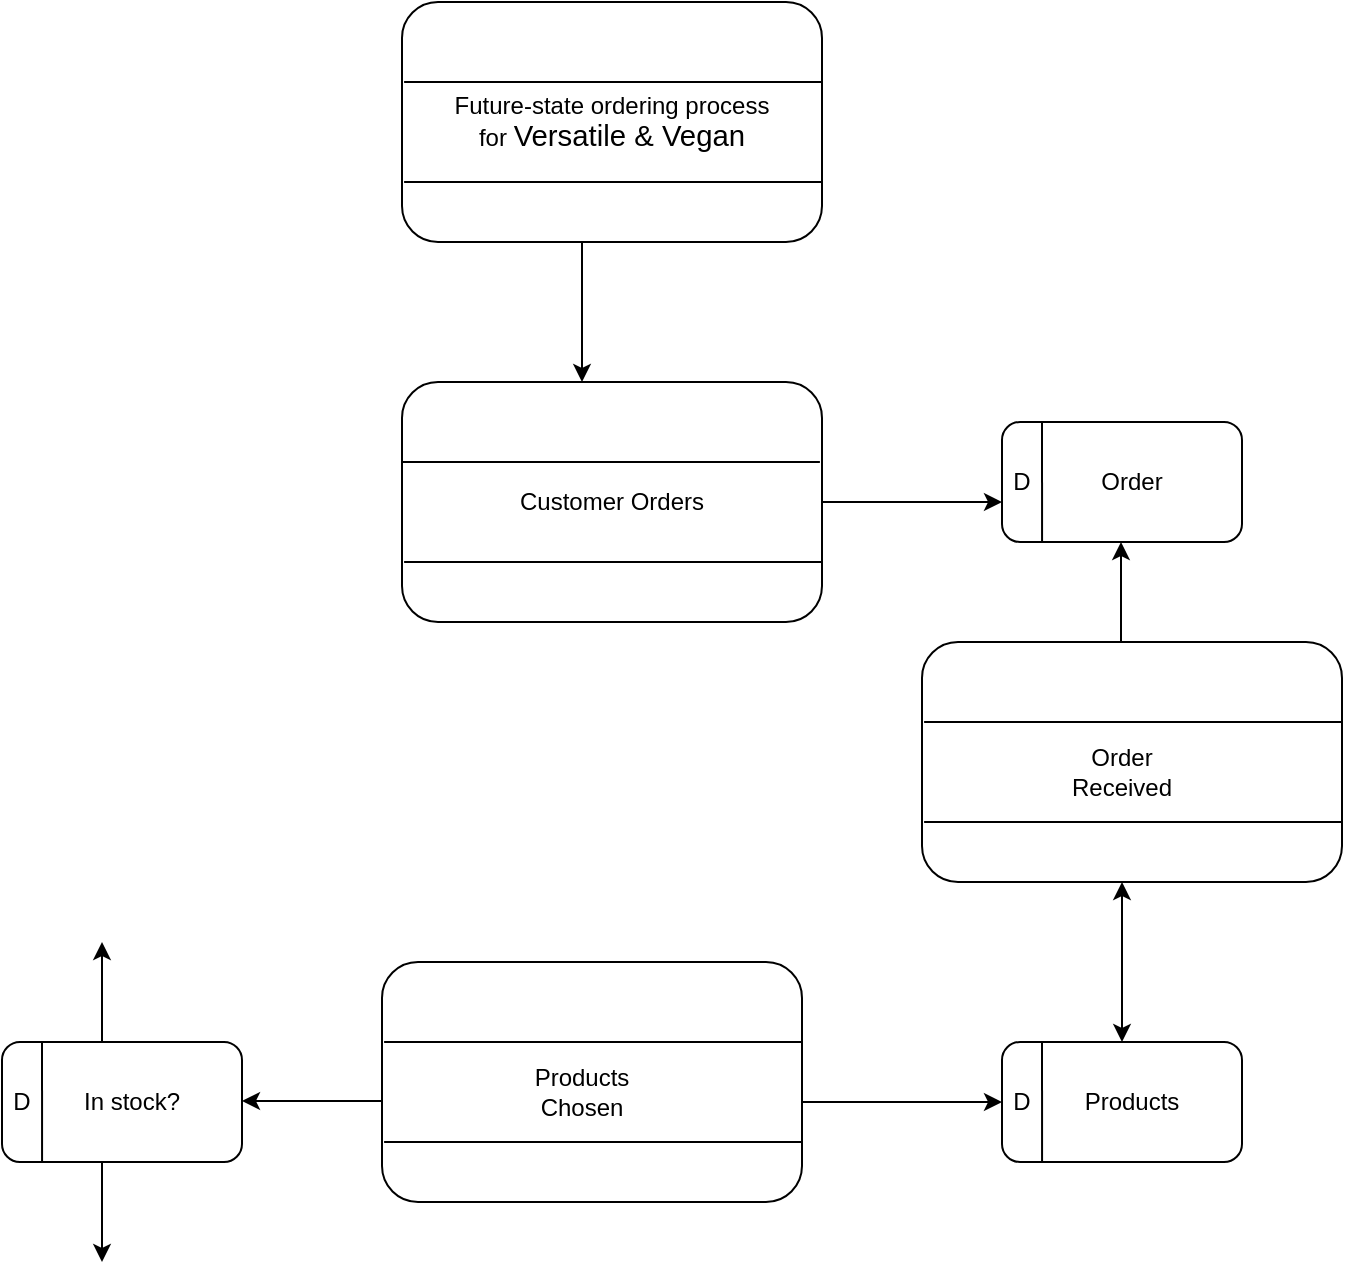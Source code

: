 <mxfile version="18.1.2" type="github">
  <diagram id="bfzW_d-6oRnT0RZYZXPe" name="Page-1">
    <mxGraphModel dx="2062" dy="1097" grid="1" gridSize="10" guides="1" tooltips="1" connect="1" arrows="1" fold="1" page="1" pageScale="1" pageWidth="850" pageHeight="1100" math="0" shadow="0">
      <root>
        <mxCell id="0" />
        <mxCell id="1" parent="0" />
        <mxCell id="C1VxZ8XKzOwLKLjluhn4-1" value="&lt;br&gt;Future-state ordering process for&amp;nbsp;&lt;span style=&quot;font-size:11.0pt;line-height:120%;&lt;br/&gt;font-family:&amp;quot;Calibri&amp;quot;,sans-serif;mso-fareast-font-family:Calibri;mso-bidi-font-family:&lt;br/&gt;Arial;mso-ansi-language:EN-NZ;mso-fareast-language:EN-US;mso-bidi-language:&lt;br/&gt;AR-SA&quot;&gt;Versatile &amp;amp; Vegan&lt;/span&gt;&lt;br&gt;&amp;nbsp;" style="rounded=1;whiteSpace=wrap;html=1;" parent="1" vertex="1">
          <mxGeometry x="320" y="120" width="210" height="120" as="geometry" />
        </mxCell>
        <mxCell id="C1VxZ8XKzOwLKLjluhn4-3" value="" style="endArrow=none;html=1;rounded=0;entryX=0.005;entryY=0.375;entryDx=0;entryDy=0;entryPerimeter=0;" parent="1" edge="1">
          <mxGeometry width="50" height="50" relative="1" as="geometry">
            <mxPoint x="530" y="210" as="sourcePoint" />
            <mxPoint x="321.05" y="210" as="targetPoint" />
          </mxGeometry>
        </mxCell>
        <mxCell id="C1VxZ8XKzOwLKLjluhn4-4" value="" style="endArrow=none;html=1;rounded=0;entryX=0.005;entryY=0.375;entryDx=0;entryDy=0;entryPerimeter=0;" parent="1" edge="1">
          <mxGeometry width="50" height="50" relative="1" as="geometry">
            <mxPoint x="530" y="160" as="sourcePoint" />
            <mxPoint x="321.05" y="160" as="targetPoint" />
          </mxGeometry>
        </mxCell>
        <mxCell id="wWReXJp32-VLOhJJQEyG-1" value="" style="rounded=1;whiteSpace=wrap;html=1;" vertex="1" parent="1">
          <mxGeometry x="580" y="440" width="210" height="120" as="geometry" />
        </mxCell>
        <mxCell id="wWReXJp32-VLOhJJQEyG-2" value="" style="endArrow=none;html=1;rounded=0;entryX=0.005;entryY=0.375;entryDx=0;entryDy=0;entryPerimeter=0;" edge="1" parent="1">
          <mxGeometry width="50" height="50" relative="1" as="geometry">
            <mxPoint x="790" y="530" as="sourcePoint" />
            <mxPoint x="581.05" y="530" as="targetPoint" />
          </mxGeometry>
        </mxCell>
        <mxCell id="wWReXJp32-VLOhJJQEyG-3" value="" style="endArrow=none;html=1;rounded=0;entryX=0.005;entryY=0.375;entryDx=0;entryDy=0;entryPerimeter=0;" edge="1" parent="1">
          <mxGeometry width="50" height="50" relative="1" as="geometry">
            <mxPoint x="790" y="480" as="sourcePoint" />
            <mxPoint x="581.05" y="480" as="targetPoint" />
          </mxGeometry>
        </mxCell>
        <mxCell id="wWReXJp32-VLOhJJQEyG-4" value="" style="endArrow=classic;html=1;rounded=0;" edge="1" parent="1">
          <mxGeometry width="50" height="50" relative="1" as="geometry">
            <mxPoint x="530" y="370" as="sourcePoint" />
            <mxPoint x="620" y="370" as="targetPoint" />
          </mxGeometry>
        </mxCell>
        <mxCell id="wWReXJp32-VLOhJJQEyG-5" value="" style="endArrow=classic;html=1;rounded=0;" edge="1" parent="1">
          <mxGeometry width="50" height="50" relative="1" as="geometry">
            <mxPoint x="679.5" y="440" as="sourcePoint" />
            <mxPoint x="679.5" y="390" as="targetPoint" />
            <Array as="points">
              <mxPoint x="679.5" y="410" />
            </Array>
          </mxGeometry>
        </mxCell>
        <mxCell id="wWReXJp32-VLOhJJQEyG-6" value="" style="rounded=1;whiteSpace=wrap;html=1;" vertex="1" parent="1">
          <mxGeometry x="620" y="330" width="120" height="60" as="geometry" />
        </mxCell>
        <mxCell id="wWReXJp32-VLOhJJQEyG-7" value="" style="endArrow=none;html=1;rounded=0;exitX=0.167;exitY=1;exitDx=0;exitDy=0;exitPerimeter=0;" edge="1" parent="1" source="wWReXJp32-VLOhJJQEyG-6">
          <mxGeometry width="50" height="50" relative="1" as="geometry">
            <mxPoint x="610" y="380" as="sourcePoint" />
            <mxPoint x="640" y="330" as="targetPoint" />
          </mxGeometry>
        </mxCell>
        <mxCell id="wWReXJp32-VLOhJJQEyG-8" value="D" style="text;html=1;strokeColor=none;fillColor=none;align=center;verticalAlign=middle;whiteSpace=wrap;rounded=0;" vertex="1" parent="1">
          <mxGeometry x="620" y="345" width="20" height="30" as="geometry" />
        </mxCell>
        <mxCell id="wWReXJp32-VLOhJJQEyG-9" value="Order" style="text;html=1;strokeColor=none;fillColor=none;align=center;verticalAlign=middle;whiteSpace=wrap;rounded=0;" vertex="1" parent="1">
          <mxGeometry x="655" y="345" width="60" height="30" as="geometry" />
        </mxCell>
        <mxCell id="wWReXJp32-VLOhJJQEyG-10" value="Order Received" style="text;html=1;strokeColor=none;fillColor=none;align=center;verticalAlign=middle;whiteSpace=wrap;rounded=0;" vertex="1" parent="1">
          <mxGeometry x="650" y="490" width="60" height="30" as="geometry" />
        </mxCell>
        <mxCell id="wWReXJp32-VLOhJJQEyG-12" value="" style="rounded=1;whiteSpace=wrap;html=1;" vertex="1" parent="1">
          <mxGeometry x="620" y="640" width="120" height="60" as="geometry" />
        </mxCell>
        <mxCell id="wWReXJp32-VLOhJJQEyG-13" value="" style="endArrow=none;html=1;rounded=0;exitX=0.167;exitY=1;exitDx=0;exitDy=0;exitPerimeter=0;" edge="1" parent="1" source="wWReXJp32-VLOhJJQEyG-12">
          <mxGeometry width="50" height="50" relative="1" as="geometry">
            <mxPoint x="610" y="690" as="sourcePoint" />
            <mxPoint x="640" y="640" as="targetPoint" />
          </mxGeometry>
        </mxCell>
        <mxCell id="wWReXJp32-VLOhJJQEyG-14" value="D" style="text;html=1;strokeColor=none;fillColor=none;align=center;verticalAlign=middle;whiteSpace=wrap;rounded=0;" vertex="1" parent="1">
          <mxGeometry x="620" y="655" width="20" height="30" as="geometry" />
        </mxCell>
        <mxCell id="wWReXJp32-VLOhJJQEyG-15" value="Products" style="text;html=1;strokeColor=none;fillColor=none;align=center;verticalAlign=middle;whiteSpace=wrap;rounded=0;" vertex="1" parent="1">
          <mxGeometry x="655" y="655" width="60" height="30" as="geometry" />
        </mxCell>
        <mxCell id="wWReXJp32-VLOhJJQEyG-16" value="" style="endArrow=classic;html=1;rounded=0;" edge="1" parent="1">
          <mxGeometry width="50" height="50" relative="1" as="geometry">
            <mxPoint x="520" y="670" as="sourcePoint" />
            <mxPoint x="620" y="670" as="targetPoint" />
          </mxGeometry>
        </mxCell>
        <mxCell id="wWReXJp32-VLOhJJQEyG-17" value="" style="rounded=1;whiteSpace=wrap;html=1;" vertex="1" parent="1">
          <mxGeometry x="310" y="600" width="210" height="120" as="geometry" />
        </mxCell>
        <mxCell id="wWReXJp32-VLOhJJQEyG-18" value="" style="endArrow=none;html=1;rounded=0;entryX=0.005;entryY=0.375;entryDx=0;entryDy=0;entryPerimeter=0;" edge="1" parent="1">
          <mxGeometry width="50" height="50" relative="1" as="geometry">
            <mxPoint x="520" y="690" as="sourcePoint" />
            <mxPoint x="311.05" y="690" as="targetPoint" />
          </mxGeometry>
        </mxCell>
        <mxCell id="wWReXJp32-VLOhJJQEyG-19" value="" style="endArrow=none;html=1;rounded=0;entryX=0.005;entryY=0.375;entryDx=0;entryDy=0;entryPerimeter=0;" edge="1" parent="1">
          <mxGeometry width="50" height="50" relative="1" as="geometry">
            <mxPoint x="520" y="640" as="sourcePoint" />
            <mxPoint x="311.05" y="640" as="targetPoint" />
          </mxGeometry>
        </mxCell>
        <mxCell id="wWReXJp32-VLOhJJQEyG-20" value="Products Chosen" style="text;html=1;strokeColor=none;fillColor=none;align=center;verticalAlign=middle;whiteSpace=wrap;rounded=0;" vertex="1" parent="1">
          <mxGeometry x="380" y="650" width="60" height="30" as="geometry" />
        </mxCell>
        <mxCell id="wWReXJp32-VLOhJJQEyG-21" value="" style="endArrow=classic;startArrow=classic;html=1;rounded=0;exitX=0.5;exitY=0;exitDx=0;exitDy=0;" edge="1" parent="1" source="wWReXJp32-VLOhJJQEyG-12">
          <mxGeometry width="50" height="50" relative="1" as="geometry">
            <mxPoint x="630" y="610" as="sourcePoint" />
            <mxPoint x="680" y="560" as="targetPoint" />
          </mxGeometry>
        </mxCell>
        <mxCell id="wWReXJp32-VLOhJJQEyG-22" value="Customer Orders" style="rounded=1;whiteSpace=wrap;html=1;" vertex="1" parent="1">
          <mxGeometry x="320" y="310" width="210" height="120" as="geometry" />
        </mxCell>
        <mxCell id="wWReXJp32-VLOhJJQEyG-23" value="" style="endArrow=none;html=1;rounded=0;entryX=0.005;entryY=0.375;entryDx=0;entryDy=0;entryPerimeter=0;" edge="1" parent="1">
          <mxGeometry width="50" height="50" relative="1" as="geometry">
            <mxPoint x="530" y="400" as="sourcePoint" />
            <mxPoint x="321.05" y="400" as="targetPoint" />
          </mxGeometry>
        </mxCell>
        <mxCell id="wWReXJp32-VLOhJJQEyG-24" value="" style="endArrow=none;html=1;rounded=0;entryX=0.005;entryY=0.375;entryDx=0;entryDy=0;entryPerimeter=0;" edge="1" parent="1">
          <mxGeometry width="50" height="50" relative="1" as="geometry">
            <mxPoint x="528.95" y="350" as="sourcePoint" />
            <mxPoint x="320.0" y="350" as="targetPoint" />
          </mxGeometry>
        </mxCell>
        <mxCell id="wWReXJp32-VLOhJJQEyG-25" value="" style="endArrow=classic;html=1;rounded=0;" edge="1" parent="1">
          <mxGeometry width="50" height="50" relative="1" as="geometry">
            <mxPoint x="410" y="240" as="sourcePoint" />
            <mxPoint x="410" y="310" as="targetPoint" />
            <Array as="points">
              <mxPoint x="410" y="270" />
              <mxPoint x="410" y="280" />
            </Array>
          </mxGeometry>
        </mxCell>
        <mxCell id="wWReXJp32-VLOhJJQEyG-26" value="" style="endArrow=classic;html=1;rounded=0;" edge="1" parent="1">
          <mxGeometry width="50" height="50" relative="1" as="geometry">
            <mxPoint x="310" y="669.5" as="sourcePoint" />
            <mxPoint x="240" y="669.5" as="targetPoint" />
          </mxGeometry>
        </mxCell>
        <mxCell id="wWReXJp32-VLOhJJQEyG-28" value="" style="rounded=1;whiteSpace=wrap;html=1;" vertex="1" parent="1">
          <mxGeometry x="120" y="640" width="120" height="60" as="geometry" />
        </mxCell>
        <mxCell id="wWReXJp32-VLOhJJQEyG-29" value="" style="endArrow=none;html=1;rounded=0;exitX=0.167;exitY=1;exitDx=0;exitDy=0;exitPerimeter=0;" edge="1" parent="1" source="wWReXJp32-VLOhJJQEyG-28">
          <mxGeometry width="50" height="50" relative="1" as="geometry">
            <mxPoint x="110" y="690" as="sourcePoint" />
            <mxPoint x="140" y="640" as="targetPoint" />
          </mxGeometry>
        </mxCell>
        <mxCell id="wWReXJp32-VLOhJJQEyG-30" value="D" style="text;html=1;strokeColor=none;fillColor=none;align=center;verticalAlign=middle;whiteSpace=wrap;rounded=0;" vertex="1" parent="1">
          <mxGeometry x="120" y="655" width="20" height="30" as="geometry" />
        </mxCell>
        <mxCell id="wWReXJp32-VLOhJJQEyG-31" value="In stock?" style="text;html=1;strokeColor=none;fillColor=none;align=center;verticalAlign=middle;whiteSpace=wrap;rounded=0;" vertex="1" parent="1">
          <mxGeometry x="155" y="655" width="60" height="30" as="geometry" />
        </mxCell>
        <mxCell id="wWReXJp32-VLOhJJQEyG-32" value="" style="endArrow=classic;html=1;rounded=0;" edge="1" parent="1">
          <mxGeometry width="50" height="50" relative="1" as="geometry">
            <mxPoint x="170" y="640" as="sourcePoint" />
            <mxPoint x="170" y="590" as="targetPoint" />
          </mxGeometry>
        </mxCell>
        <mxCell id="wWReXJp32-VLOhJJQEyG-33" value="" style="endArrow=classic;html=1;rounded=0;" edge="1" parent="1">
          <mxGeometry width="50" height="50" relative="1" as="geometry">
            <mxPoint x="170" y="700" as="sourcePoint" />
            <mxPoint x="170" y="750" as="targetPoint" />
          </mxGeometry>
        </mxCell>
      </root>
    </mxGraphModel>
  </diagram>
</mxfile>
